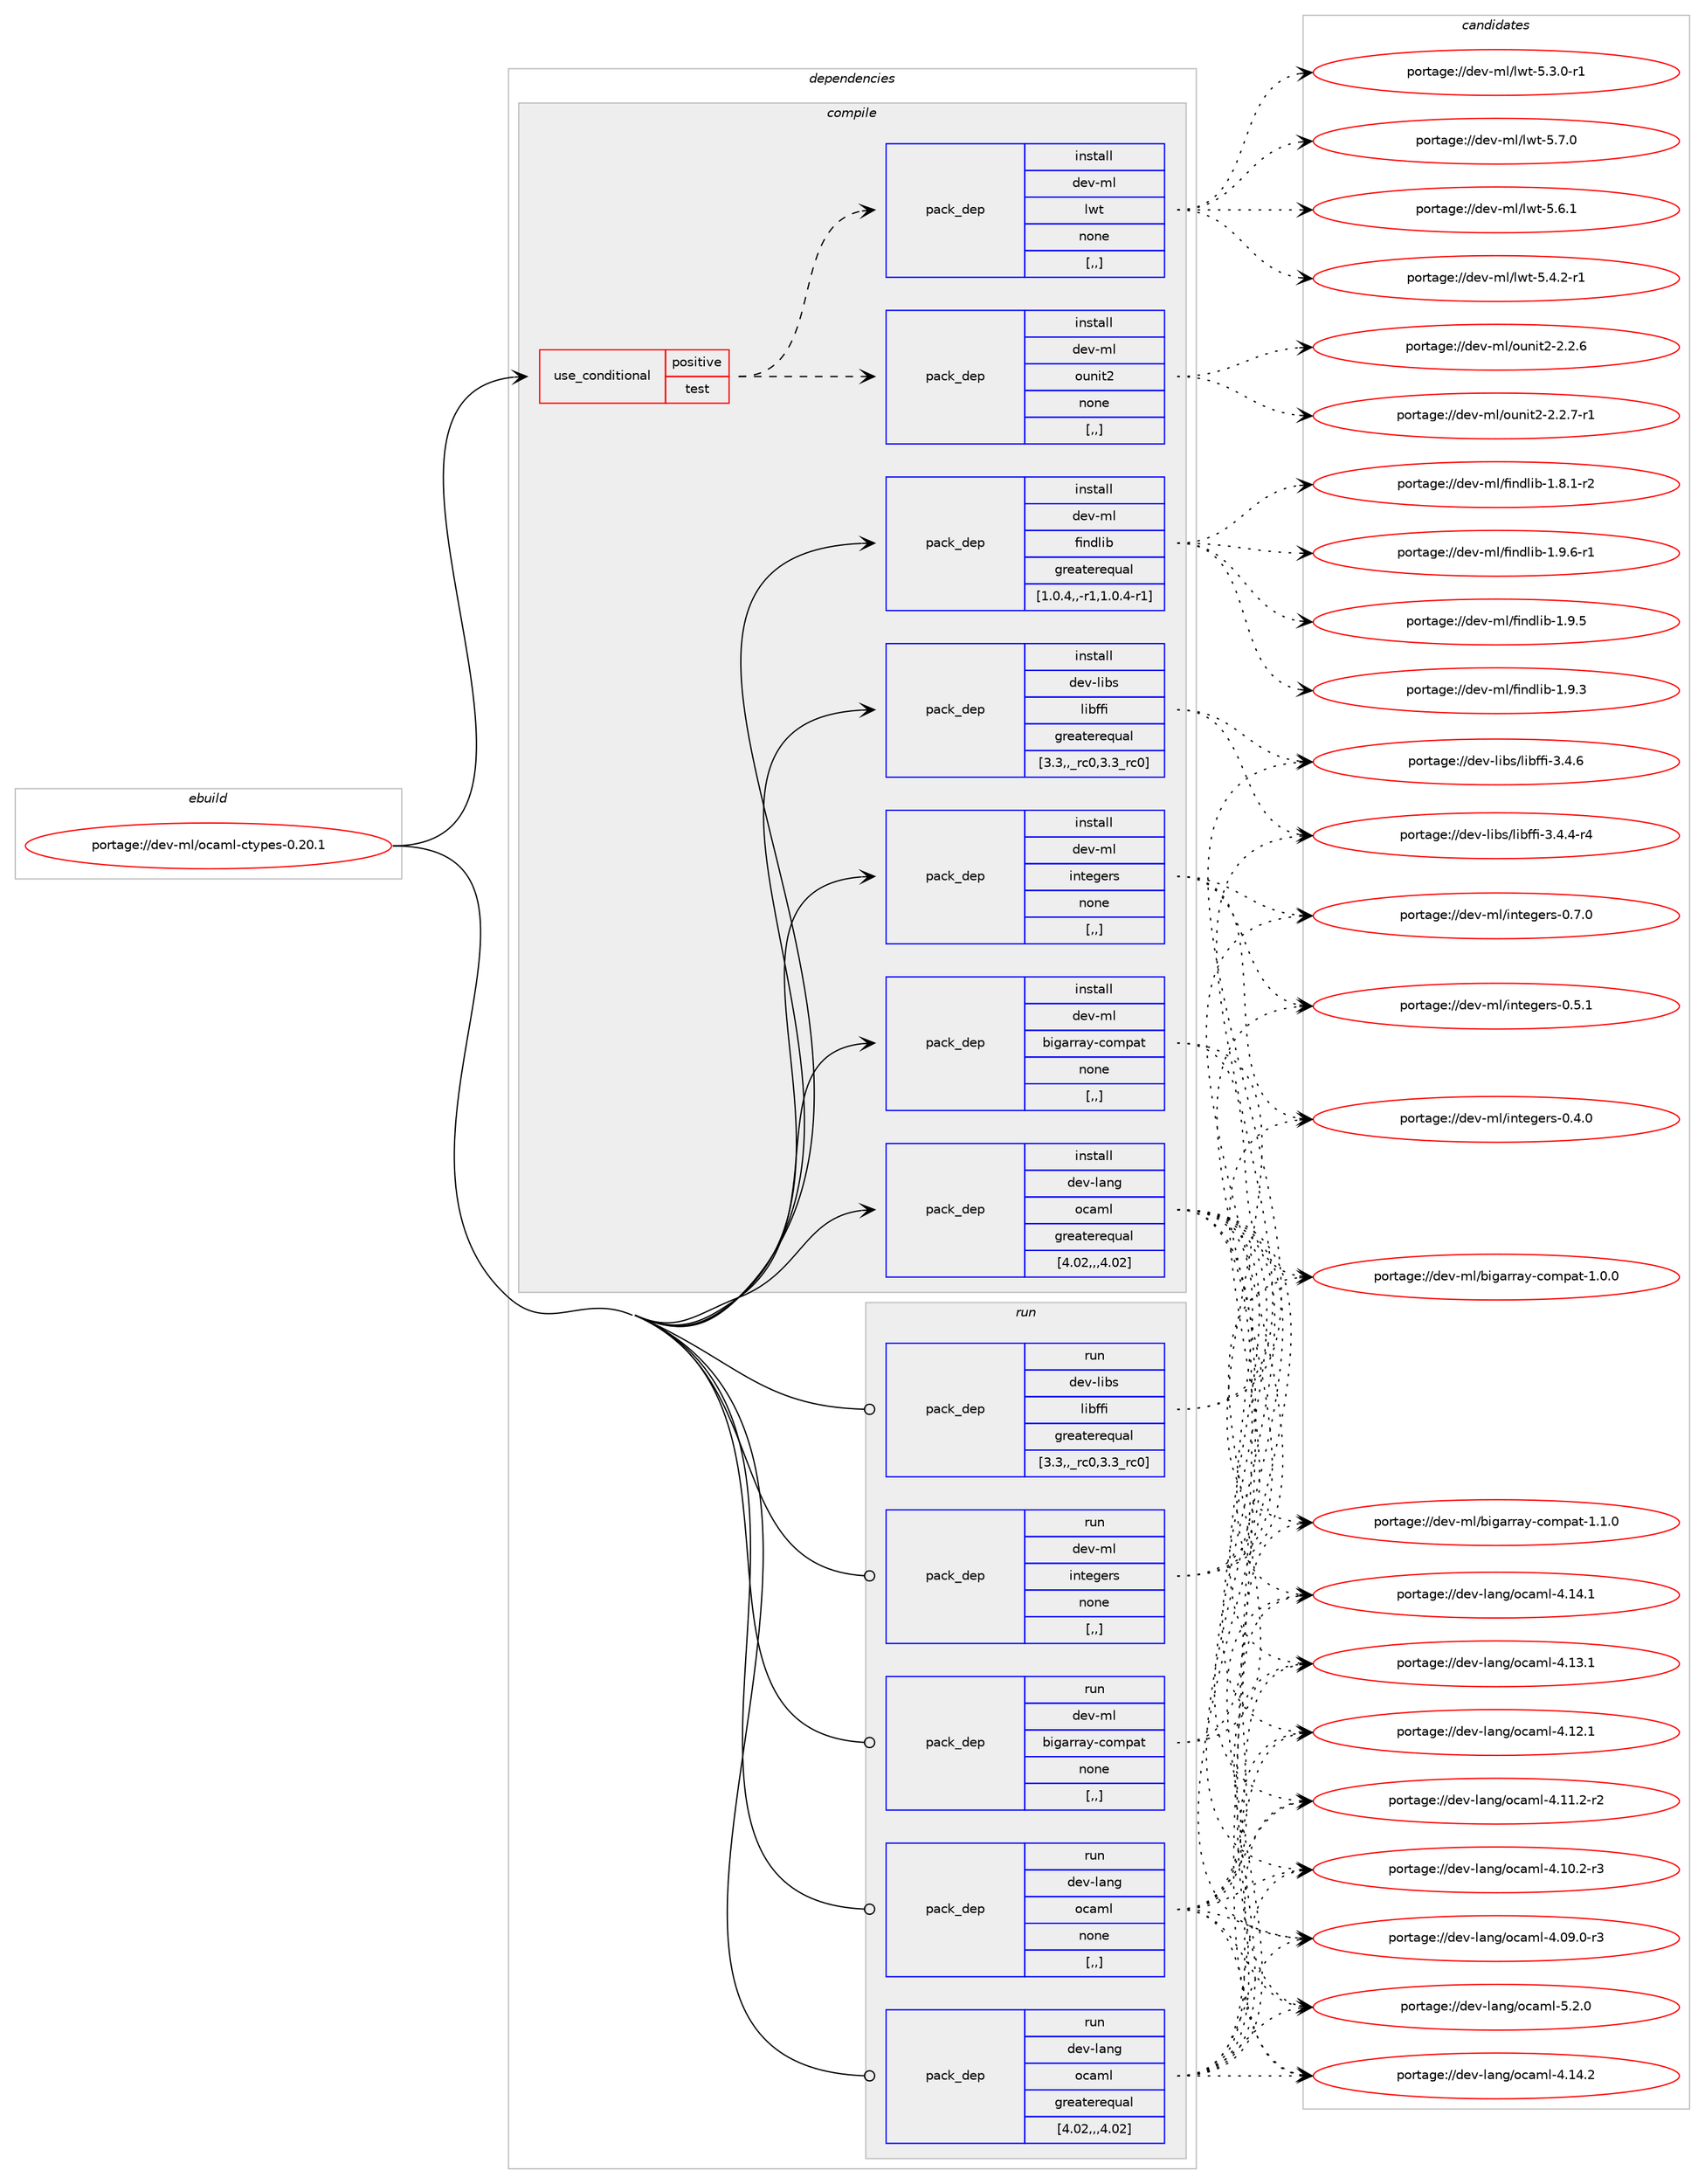 digraph prolog {

# *************
# Graph options
# *************

newrank=true;
concentrate=true;
compound=true;
graph [rankdir=LR,fontname=Helvetica,fontsize=10,ranksep=1.5];#, ranksep=2.5, nodesep=0.2];
edge  [arrowhead=vee];
node  [fontname=Helvetica,fontsize=10];

# **********
# The ebuild
# **********

subgraph cluster_leftcol {
color=gray;
label=<<i>ebuild</i>>;
id [label="portage://dev-ml/ocaml-ctypes-0.20.1", color=red, width=4, href="../dev-ml/ocaml-ctypes-0.20.1.svg"];
}

# ****************
# The dependencies
# ****************

subgraph cluster_midcol {
color=gray;
label=<<i>dependencies</i>>;
subgraph cluster_compile {
fillcolor="#eeeeee";
style=filled;
label=<<i>compile</i>>;
subgraph cond29728 {
dependency121250 [label=<<TABLE BORDER="0" CELLBORDER="1" CELLSPACING="0" CELLPADDING="4"><TR><TD ROWSPAN="3" CELLPADDING="10">use_conditional</TD></TR><TR><TD>positive</TD></TR><TR><TD>test</TD></TR></TABLE>>, shape=none, color=red];
subgraph pack90321 {
dependency121251 [label=<<TABLE BORDER="0" CELLBORDER="1" CELLSPACING="0" CELLPADDING="4" WIDTH="220"><TR><TD ROWSPAN="6" CELLPADDING="30">pack_dep</TD></TR><TR><TD WIDTH="110">install</TD></TR><TR><TD>dev-ml</TD></TR><TR><TD>ounit2</TD></TR><TR><TD>none</TD></TR><TR><TD>[,,]</TD></TR></TABLE>>, shape=none, color=blue];
}
dependency121250:e -> dependency121251:w [weight=20,style="dashed",arrowhead="vee"];
subgraph pack90322 {
dependency121252 [label=<<TABLE BORDER="0" CELLBORDER="1" CELLSPACING="0" CELLPADDING="4" WIDTH="220"><TR><TD ROWSPAN="6" CELLPADDING="30">pack_dep</TD></TR><TR><TD WIDTH="110">install</TD></TR><TR><TD>dev-ml</TD></TR><TR><TD>lwt</TD></TR><TR><TD>none</TD></TR><TR><TD>[,,]</TD></TR></TABLE>>, shape=none, color=blue];
}
dependency121250:e -> dependency121252:w [weight=20,style="dashed",arrowhead="vee"];
}
id:e -> dependency121250:w [weight=20,style="solid",arrowhead="vee"];
subgraph pack90323 {
dependency121253 [label=<<TABLE BORDER="0" CELLBORDER="1" CELLSPACING="0" CELLPADDING="4" WIDTH="220"><TR><TD ROWSPAN="6" CELLPADDING="30">pack_dep</TD></TR><TR><TD WIDTH="110">install</TD></TR><TR><TD>dev-lang</TD></TR><TR><TD>ocaml</TD></TR><TR><TD>greaterequal</TD></TR><TR><TD>[4.02,,,4.02]</TD></TR></TABLE>>, shape=none, color=blue];
}
id:e -> dependency121253:w [weight=20,style="solid",arrowhead="vee"];
subgraph pack90324 {
dependency121254 [label=<<TABLE BORDER="0" CELLBORDER="1" CELLSPACING="0" CELLPADDING="4" WIDTH="220"><TR><TD ROWSPAN="6" CELLPADDING="30">pack_dep</TD></TR><TR><TD WIDTH="110">install</TD></TR><TR><TD>dev-libs</TD></TR><TR><TD>libffi</TD></TR><TR><TD>greaterequal</TD></TR><TR><TD>[3.3,,_rc0,3.3_rc0]</TD></TR></TABLE>>, shape=none, color=blue];
}
id:e -> dependency121254:w [weight=20,style="solid",arrowhead="vee"];
subgraph pack90325 {
dependency121255 [label=<<TABLE BORDER="0" CELLBORDER="1" CELLSPACING="0" CELLPADDING="4" WIDTH="220"><TR><TD ROWSPAN="6" CELLPADDING="30">pack_dep</TD></TR><TR><TD WIDTH="110">install</TD></TR><TR><TD>dev-ml</TD></TR><TR><TD>bigarray-compat</TD></TR><TR><TD>none</TD></TR><TR><TD>[,,]</TD></TR></TABLE>>, shape=none, color=blue];
}
id:e -> dependency121255:w [weight=20,style="solid",arrowhead="vee"];
subgraph pack90326 {
dependency121256 [label=<<TABLE BORDER="0" CELLBORDER="1" CELLSPACING="0" CELLPADDING="4" WIDTH="220"><TR><TD ROWSPAN="6" CELLPADDING="30">pack_dep</TD></TR><TR><TD WIDTH="110">install</TD></TR><TR><TD>dev-ml</TD></TR><TR><TD>findlib</TD></TR><TR><TD>greaterequal</TD></TR><TR><TD>[1.0.4,,-r1,1.0.4-r1]</TD></TR></TABLE>>, shape=none, color=blue];
}
id:e -> dependency121256:w [weight=20,style="solid",arrowhead="vee"];
subgraph pack90327 {
dependency121257 [label=<<TABLE BORDER="0" CELLBORDER="1" CELLSPACING="0" CELLPADDING="4" WIDTH="220"><TR><TD ROWSPAN="6" CELLPADDING="30">pack_dep</TD></TR><TR><TD WIDTH="110">install</TD></TR><TR><TD>dev-ml</TD></TR><TR><TD>integers</TD></TR><TR><TD>none</TD></TR><TR><TD>[,,]</TD></TR></TABLE>>, shape=none, color=blue];
}
id:e -> dependency121257:w [weight=20,style="solid",arrowhead="vee"];
}
subgraph cluster_compileandrun {
fillcolor="#eeeeee";
style=filled;
label=<<i>compile and run</i>>;
}
subgraph cluster_run {
fillcolor="#eeeeee";
style=filled;
label=<<i>run</i>>;
subgraph pack90328 {
dependency121258 [label=<<TABLE BORDER="0" CELLBORDER="1" CELLSPACING="0" CELLPADDING="4" WIDTH="220"><TR><TD ROWSPAN="6" CELLPADDING="30">pack_dep</TD></TR><TR><TD WIDTH="110">run</TD></TR><TR><TD>dev-lang</TD></TR><TR><TD>ocaml</TD></TR><TR><TD>greaterequal</TD></TR><TR><TD>[4.02,,,4.02]</TD></TR></TABLE>>, shape=none, color=blue];
}
id:e -> dependency121258:w [weight=20,style="solid",arrowhead="odot"];
subgraph pack90329 {
dependency121259 [label=<<TABLE BORDER="0" CELLBORDER="1" CELLSPACING="0" CELLPADDING="4" WIDTH="220"><TR><TD ROWSPAN="6" CELLPADDING="30">pack_dep</TD></TR><TR><TD WIDTH="110">run</TD></TR><TR><TD>dev-lang</TD></TR><TR><TD>ocaml</TD></TR><TR><TD>none</TD></TR><TR><TD>[,,]</TD></TR></TABLE>>, shape=none, color=blue];
}
id:e -> dependency121259:w [weight=20,style="solid",arrowhead="odot"];
subgraph pack90330 {
dependency121260 [label=<<TABLE BORDER="0" CELLBORDER="1" CELLSPACING="0" CELLPADDING="4" WIDTH="220"><TR><TD ROWSPAN="6" CELLPADDING="30">pack_dep</TD></TR><TR><TD WIDTH="110">run</TD></TR><TR><TD>dev-libs</TD></TR><TR><TD>libffi</TD></TR><TR><TD>greaterequal</TD></TR><TR><TD>[3.3,,_rc0,3.3_rc0]</TD></TR></TABLE>>, shape=none, color=blue];
}
id:e -> dependency121260:w [weight=20,style="solid",arrowhead="odot"];
subgraph pack90331 {
dependency121261 [label=<<TABLE BORDER="0" CELLBORDER="1" CELLSPACING="0" CELLPADDING="4" WIDTH="220"><TR><TD ROWSPAN="6" CELLPADDING="30">pack_dep</TD></TR><TR><TD WIDTH="110">run</TD></TR><TR><TD>dev-ml</TD></TR><TR><TD>bigarray-compat</TD></TR><TR><TD>none</TD></TR><TR><TD>[,,]</TD></TR></TABLE>>, shape=none, color=blue];
}
id:e -> dependency121261:w [weight=20,style="solid",arrowhead="odot"];
subgraph pack90332 {
dependency121262 [label=<<TABLE BORDER="0" CELLBORDER="1" CELLSPACING="0" CELLPADDING="4" WIDTH="220"><TR><TD ROWSPAN="6" CELLPADDING="30">pack_dep</TD></TR><TR><TD WIDTH="110">run</TD></TR><TR><TD>dev-ml</TD></TR><TR><TD>integers</TD></TR><TR><TD>none</TD></TR><TR><TD>[,,]</TD></TR></TABLE>>, shape=none, color=blue];
}
id:e -> dependency121262:w [weight=20,style="solid",arrowhead="odot"];
}
}

# **************
# The candidates
# **************

subgraph cluster_choices {
rank=same;
color=gray;
label=<<i>candidates</i>>;

subgraph choice90321 {
color=black;
nodesep=1;
choice1001011184510910847111117110105116504550465046554511449 [label="portage://dev-ml/ounit2-2.2.7-r1", color=red, width=4,href="../dev-ml/ounit2-2.2.7-r1.svg"];
choice100101118451091084711111711010511650455046504654 [label="portage://dev-ml/ounit2-2.2.6", color=red, width=4,href="../dev-ml/ounit2-2.2.6.svg"];
dependency121251:e -> choice1001011184510910847111117110105116504550465046554511449:w [style=dotted,weight="100"];
dependency121251:e -> choice100101118451091084711111711010511650455046504654:w [style=dotted,weight="100"];
}
subgraph choice90322 {
color=black;
nodesep=1;
choice1001011184510910847108119116455346554648 [label="portage://dev-ml/lwt-5.7.0", color=red, width=4,href="../dev-ml/lwt-5.7.0.svg"];
choice1001011184510910847108119116455346544649 [label="portage://dev-ml/lwt-5.6.1", color=red, width=4,href="../dev-ml/lwt-5.6.1.svg"];
choice10010111845109108471081191164553465246504511449 [label="portage://dev-ml/lwt-5.4.2-r1", color=red, width=4,href="../dev-ml/lwt-5.4.2-r1.svg"];
choice10010111845109108471081191164553465146484511449 [label="portage://dev-ml/lwt-5.3.0-r1", color=red, width=4,href="../dev-ml/lwt-5.3.0-r1.svg"];
dependency121252:e -> choice1001011184510910847108119116455346554648:w [style=dotted,weight="100"];
dependency121252:e -> choice1001011184510910847108119116455346544649:w [style=dotted,weight="100"];
dependency121252:e -> choice10010111845109108471081191164553465246504511449:w [style=dotted,weight="100"];
dependency121252:e -> choice10010111845109108471081191164553465146484511449:w [style=dotted,weight="100"];
}
subgraph choice90323 {
color=black;
nodesep=1;
choice1001011184510897110103471119997109108455346504648 [label="portage://dev-lang/ocaml-5.2.0", color=red, width=4,href="../dev-lang/ocaml-5.2.0.svg"];
choice100101118451089711010347111999710910845524649524650 [label="portage://dev-lang/ocaml-4.14.2", color=red, width=4,href="../dev-lang/ocaml-4.14.2.svg"];
choice100101118451089711010347111999710910845524649524649 [label="portage://dev-lang/ocaml-4.14.1", color=red, width=4,href="../dev-lang/ocaml-4.14.1.svg"];
choice100101118451089711010347111999710910845524649514649 [label="portage://dev-lang/ocaml-4.13.1", color=red, width=4,href="../dev-lang/ocaml-4.13.1.svg"];
choice100101118451089711010347111999710910845524649504649 [label="portage://dev-lang/ocaml-4.12.1", color=red, width=4,href="../dev-lang/ocaml-4.12.1.svg"];
choice1001011184510897110103471119997109108455246494946504511450 [label="portage://dev-lang/ocaml-4.11.2-r2", color=red, width=4,href="../dev-lang/ocaml-4.11.2-r2.svg"];
choice1001011184510897110103471119997109108455246494846504511451 [label="portage://dev-lang/ocaml-4.10.2-r3", color=red, width=4,href="../dev-lang/ocaml-4.10.2-r3.svg"];
choice1001011184510897110103471119997109108455246485746484511451 [label="portage://dev-lang/ocaml-4.09.0-r3", color=red, width=4,href="../dev-lang/ocaml-4.09.0-r3.svg"];
dependency121253:e -> choice1001011184510897110103471119997109108455346504648:w [style=dotted,weight="100"];
dependency121253:e -> choice100101118451089711010347111999710910845524649524650:w [style=dotted,weight="100"];
dependency121253:e -> choice100101118451089711010347111999710910845524649524649:w [style=dotted,weight="100"];
dependency121253:e -> choice100101118451089711010347111999710910845524649514649:w [style=dotted,weight="100"];
dependency121253:e -> choice100101118451089711010347111999710910845524649504649:w [style=dotted,weight="100"];
dependency121253:e -> choice1001011184510897110103471119997109108455246494946504511450:w [style=dotted,weight="100"];
dependency121253:e -> choice1001011184510897110103471119997109108455246494846504511451:w [style=dotted,weight="100"];
dependency121253:e -> choice1001011184510897110103471119997109108455246485746484511451:w [style=dotted,weight="100"];
}
subgraph choice90324 {
color=black;
nodesep=1;
choice10010111845108105981154710810598102102105455146524654 [label="portage://dev-libs/libffi-3.4.6", color=red, width=4,href="../dev-libs/libffi-3.4.6.svg"];
choice100101118451081059811547108105981021021054551465246524511452 [label="portage://dev-libs/libffi-3.4.4-r4", color=red, width=4,href="../dev-libs/libffi-3.4.4-r4.svg"];
dependency121254:e -> choice10010111845108105981154710810598102102105455146524654:w [style=dotted,weight="100"];
dependency121254:e -> choice100101118451081059811547108105981021021054551465246524511452:w [style=dotted,weight="100"];
}
subgraph choice90325 {
color=black;
nodesep=1;
choice1001011184510910847981051039711411497121459911110911297116454946494648 [label="portage://dev-ml/bigarray-compat-1.1.0", color=red, width=4,href="../dev-ml/bigarray-compat-1.1.0.svg"];
choice1001011184510910847981051039711411497121459911110911297116454946484648 [label="portage://dev-ml/bigarray-compat-1.0.0", color=red, width=4,href="../dev-ml/bigarray-compat-1.0.0.svg"];
dependency121255:e -> choice1001011184510910847981051039711411497121459911110911297116454946494648:w [style=dotted,weight="100"];
dependency121255:e -> choice1001011184510910847981051039711411497121459911110911297116454946484648:w [style=dotted,weight="100"];
}
subgraph choice90326 {
color=black;
nodesep=1;
choice1001011184510910847102105110100108105984549465746544511449 [label="portage://dev-ml/findlib-1.9.6-r1", color=red, width=4,href="../dev-ml/findlib-1.9.6-r1.svg"];
choice100101118451091084710210511010010810598454946574653 [label="portage://dev-ml/findlib-1.9.5", color=red, width=4,href="../dev-ml/findlib-1.9.5.svg"];
choice100101118451091084710210511010010810598454946574651 [label="portage://dev-ml/findlib-1.9.3", color=red, width=4,href="../dev-ml/findlib-1.9.3.svg"];
choice1001011184510910847102105110100108105984549465646494511450 [label="portage://dev-ml/findlib-1.8.1-r2", color=red, width=4,href="../dev-ml/findlib-1.8.1-r2.svg"];
dependency121256:e -> choice1001011184510910847102105110100108105984549465746544511449:w [style=dotted,weight="100"];
dependency121256:e -> choice100101118451091084710210511010010810598454946574653:w [style=dotted,weight="100"];
dependency121256:e -> choice100101118451091084710210511010010810598454946574651:w [style=dotted,weight="100"];
dependency121256:e -> choice1001011184510910847102105110100108105984549465646494511450:w [style=dotted,weight="100"];
}
subgraph choice90327 {
color=black;
nodesep=1;
choice1001011184510910847105110116101103101114115454846554648 [label="portage://dev-ml/integers-0.7.0", color=red, width=4,href="../dev-ml/integers-0.7.0.svg"];
choice1001011184510910847105110116101103101114115454846534649 [label="portage://dev-ml/integers-0.5.1", color=red, width=4,href="../dev-ml/integers-0.5.1.svg"];
choice1001011184510910847105110116101103101114115454846524648 [label="portage://dev-ml/integers-0.4.0", color=red, width=4,href="../dev-ml/integers-0.4.0.svg"];
dependency121257:e -> choice1001011184510910847105110116101103101114115454846554648:w [style=dotted,weight="100"];
dependency121257:e -> choice1001011184510910847105110116101103101114115454846534649:w [style=dotted,weight="100"];
dependency121257:e -> choice1001011184510910847105110116101103101114115454846524648:w [style=dotted,weight="100"];
}
subgraph choice90328 {
color=black;
nodesep=1;
choice1001011184510897110103471119997109108455346504648 [label="portage://dev-lang/ocaml-5.2.0", color=red, width=4,href="../dev-lang/ocaml-5.2.0.svg"];
choice100101118451089711010347111999710910845524649524650 [label="portage://dev-lang/ocaml-4.14.2", color=red, width=4,href="../dev-lang/ocaml-4.14.2.svg"];
choice100101118451089711010347111999710910845524649524649 [label="portage://dev-lang/ocaml-4.14.1", color=red, width=4,href="../dev-lang/ocaml-4.14.1.svg"];
choice100101118451089711010347111999710910845524649514649 [label="portage://dev-lang/ocaml-4.13.1", color=red, width=4,href="../dev-lang/ocaml-4.13.1.svg"];
choice100101118451089711010347111999710910845524649504649 [label="portage://dev-lang/ocaml-4.12.1", color=red, width=4,href="../dev-lang/ocaml-4.12.1.svg"];
choice1001011184510897110103471119997109108455246494946504511450 [label="portage://dev-lang/ocaml-4.11.2-r2", color=red, width=4,href="../dev-lang/ocaml-4.11.2-r2.svg"];
choice1001011184510897110103471119997109108455246494846504511451 [label="portage://dev-lang/ocaml-4.10.2-r3", color=red, width=4,href="../dev-lang/ocaml-4.10.2-r3.svg"];
choice1001011184510897110103471119997109108455246485746484511451 [label="portage://dev-lang/ocaml-4.09.0-r3", color=red, width=4,href="../dev-lang/ocaml-4.09.0-r3.svg"];
dependency121258:e -> choice1001011184510897110103471119997109108455346504648:w [style=dotted,weight="100"];
dependency121258:e -> choice100101118451089711010347111999710910845524649524650:w [style=dotted,weight="100"];
dependency121258:e -> choice100101118451089711010347111999710910845524649524649:w [style=dotted,weight="100"];
dependency121258:e -> choice100101118451089711010347111999710910845524649514649:w [style=dotted,weight="100"];
dependency121258:e -> choice100101118451089711010347111999710910845524649504649:w [style=dotted,weight="100"];
dependency121258:e -> choice1001011184510897110103471119997109108455246494946504511450:w [style=dotted,weight="100"];
dependency121258:e -> choice1001011184510897110103471119997109108455246494846504511451:w [style=dotted,weight="100"];
dependency121258:e -> choice1001011184510897110103471119997109108455246485746484511451:w [style=dotted,weight="100"];
}
subgraph choice90329 {
color=black;
nodesep=1;
choice1001011184510897110103471119997109108455346504648 [label="portage://dev-lang/ocaml-5.2.0", color=red, width=4,href="../dev-lang/ocaml-5.2.0.svg"];
choice100101118451089711010347111999710910845524649524650 [label="portage://dev-lang/ocaml-4.14.2", color=red, width=4,href="../dev-lang/ocaml-4.14.2.svg"];
choice100101118451089711010347111999710910845524649524649 [label="portage://dev-lang/ocaml-4.14.1", color=red, width=4,href="../dev-lang/ocaml-4.14.1.svg"];
choice100101118451089711010347111999710910845524649514649 [label="portage://dev-lang/ocaml-4.13.1", color=red, width=4,href="../dev-lang/ocaml-4.13.1.svg"];
choice100101118451089711010347111999710910845524649504649 [label="portage://dev-lang/ocaml-4.12.1", color=red, width=4,href="../dev-lang/ocaml-4.12.1.svg"];
choice1001011184510897110103471119997109108455246494946504511450 [label="portage://dev-lang/ocaml-4.11.2-r2", color=red, width=4,href="../dev-lang/ocaml-4.11.2-r2.svg"];
choice1001011184510897110103471119997109108455246494846504511451 [label="portage://dev-lang/ocaml-4.10.2-r3", color=red, width=4,href="../dev-lang/ocaml-4.10.2-r3.svg"];
choice1001011184510897110103471119997109108455246485746484511451 [label="portage://dev-lang/ocaml-4.09.0-r3", color=red, width=4,href="../dev-lang/ocaml-4.09.0-r3.svg"];
dependency121259:e -> choice1001011184510897110103471119997109108455346504648:w [style=dotted,weight="100"];
dependency121259:e -> choice100101118451089711010347111999710910845524649524650:w [style=dotted,weight="100"];
dependency121259:e -> choice100101118451089711010347111999710910845524649524649:w [style=dotted,weight="100"];
dependency121259:e -> choice100101118451089711010347111999710910845524649514649:w [style=dotted,weight="100"];
dependency121259:e -> choice100101118451089711010347111999710910845524649504649:w [style=dotted,weight="100"];
dependency121259:e -> choice1001011184510897110103471119997109108455246494946504511450:w [style=dotted,weight="100"];
dependency121259:e -> choice1001011184510897110103471119997109108455246494846504511451:w [style=dotted,weight="100"];
dependency121259:e -> choice1001011184510897110103471119997109108455246485746484511451:w [style=dotted,weight="100"];
}
subgraph choice90330 {
color=black;
nodesep=1;
choice10010111845108105981154710810598102102105455146524654 [label="portage://dev-libs/libffi-3.4.6", color=red, width=4,href="../dev-libs/libffi-3.4.6.svg"];
choice100101118451081059811547108105981021021054551465246524511452 [label="portage://dev-libs/libffi-3.4.4-r4", color=red, width=4,href="../dev-libs/libffi-3.4.4-r4.svg"];
dependency121260:e -> choice10010111845108105981154710810598102102105455146524654:w [style=dotted,weight="100"];
dependency121260:e -> choice100101118451081059811547108105981021021054551465246524511452:w [style=dotted,weight="100"];
}
subgraph choice90331 {
color=black;
nodesep=1;
choice1001011184510910847981051039711411497121459911110911297116454946494648 [label="portage://dev-ml/bigarray-compat-1.1.0", color=red, width=4,href="../dev-ml/bigarray-compat-1.1.0.svg"];
choice1001011184510910847981051039711411497121459911110911297116454946484648 [label="portage://dev-ml/bigarray-compat-1.0.0", color=red, width=4,href="../dev-ml/bigarray-compat-1.0.0.svg"];
dependency121261:e -> choice1001011184510910847981051039711411497121459911110911297116454946494648:w [style=dotted,weight="100"];
dependency121261:e -> choice1001011184510910847981051039711411497121459911110911297116454946484648:w [style=dotted,weight="100"];
}
subgraph choice90332 {
color=black;
nodesep=1;
choice1001011184510910847105110116101103101114115454846554648 [label="portage://dev-ml/integers-0.7.0", color=red, width=4,href="../dev-ml/integers-0.7.0.svg"];
choice1001011184510910847105110116101103101114115454846534649 [label="portage://dev-ml/integers-0.5.1", color=red, width=4,href="../dev-ml/integers-0.5.1.svg"];
choice1001011184510910847105110116101103101114115454846524648 [label="portage://dev-ml/integers-0.4.0", color=red, width=4,href="../dev-ml/integers-0.4.0.svg"];
dependency121262:e -> choice1001011184510910847105110116101103101114115454846554648:w [style=dotted,weight="100"];
dependency121262:e -> choice1001011184510910847105110116101103101114115454846534649:w [style=dotted,weight="100"];
dependency121262:e -> choice1001011184510910847105110116101103101114115454846524648:w [style=dotted,weight="100"];
}
}

}
